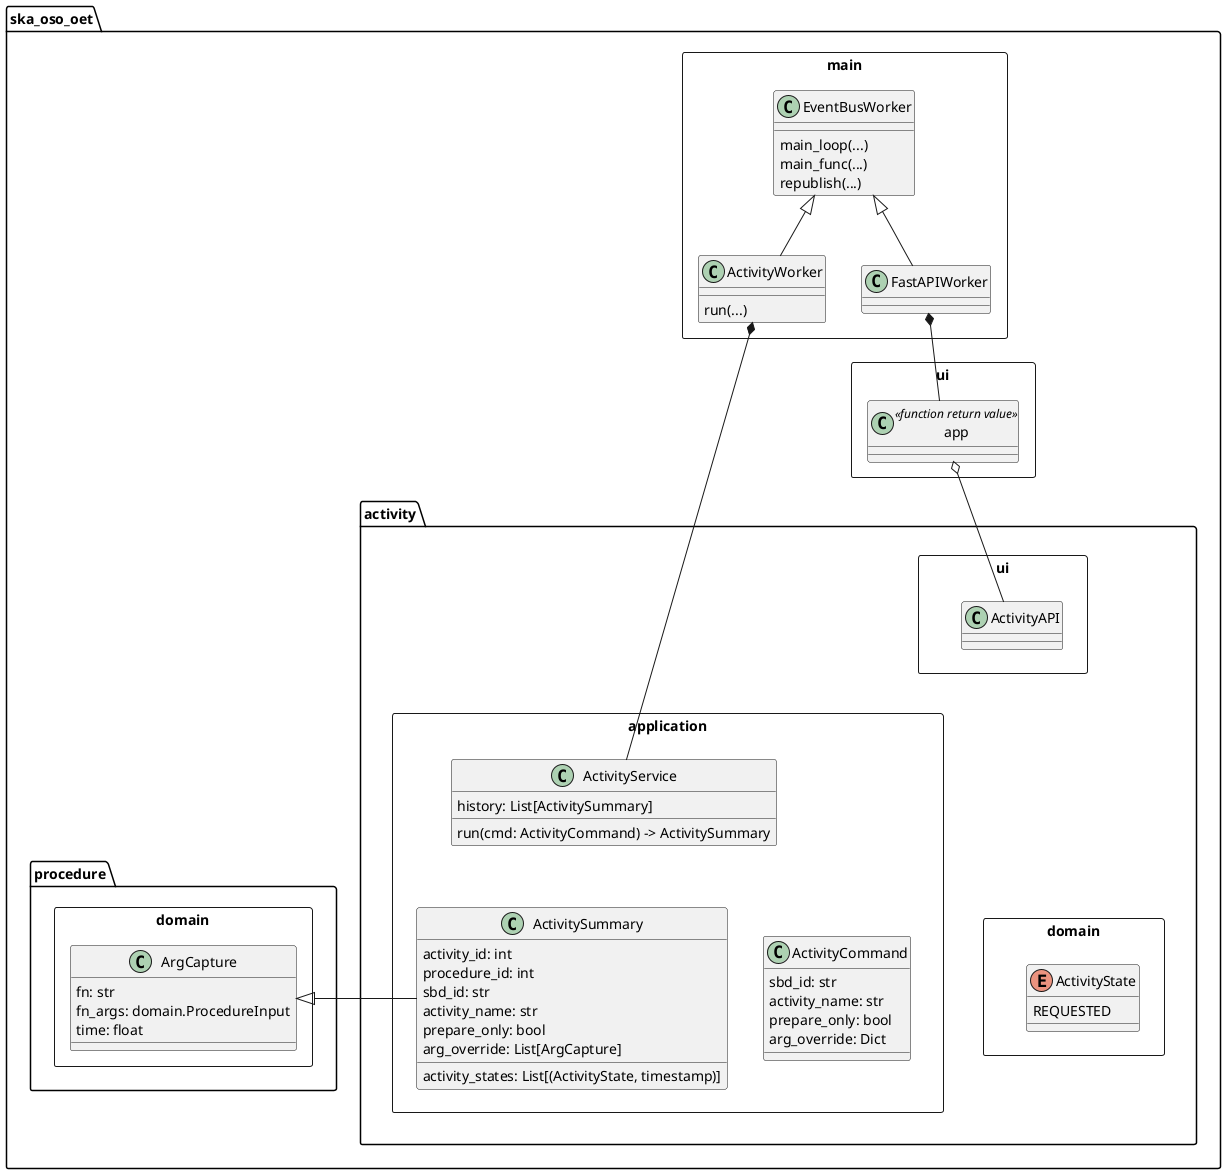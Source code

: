 @startuml
'https://plantuml.com/class-diagram

package ska_oso_oet {

    package main <<Rectangle>> {

        class ActivityWorker {
            run(...)
        }

        class FastAPIWorker

        class EventBusWorker {
            main_loop(...)
            main_func(...)
            republish(...)
        }

        ActivityWorker -up-|> EventBusWorker
        FastAPIWorker -up-|> EventBusWorker
    }

    package ui <<Rectangle>> {

        class app <<function return value>> {
        }
    }

    package activity {

        package ui as activity_ui <<Rectangle>> {
            class ActivityAPI
        }
        app o-- ActivityAPI


        package application <<Rectangle>> {

            class ActivityCommand {
                sbd_id: str
                activity_name: str
                prepare_only: bool
                arg_override: Dict
            }

            class ActivityService {
                history: List[ActivitySummary]
                run(cmd: ActivityCommand) -> ActivitySummary
            }

            class ActivitySummary {
                activity_id: int
                procedure_id: int
                sbd_id: str
                activity_name: str
                prepare_only: bool
                arg_override: List[ArgCapture]
                activity_states: List[(ActivityState, timestamp)]
            }

        }

        package domain as activity_domain <<Rectangle>> {
            enum ActivityState {
                REQUESTED
            }
        }

        FastAPIWorker *-- app
        ActivityWorker *-- ActivityService
    }

    package procedure {

        package domain as procedure_domain <<Rectangle>> {
            class ArgCapture {
                fn: str
                fn_args: domain.ProcedureInput
                time: float
            }
        }
        ActivitySummary -left-|> ArgCapture

    }
}

activity_ui -down[hidden]- application
application -down[hidden]- activity_domain

'main -down[hidden]--> application
'restserver -left[hidden]--> application
'FastAPIWorker -down[hidden]--> restserver
ActivitySummary -right[hidden]- ActivityCommand
ActivityService -down[hidden]- ActivitySummary

@enduml
